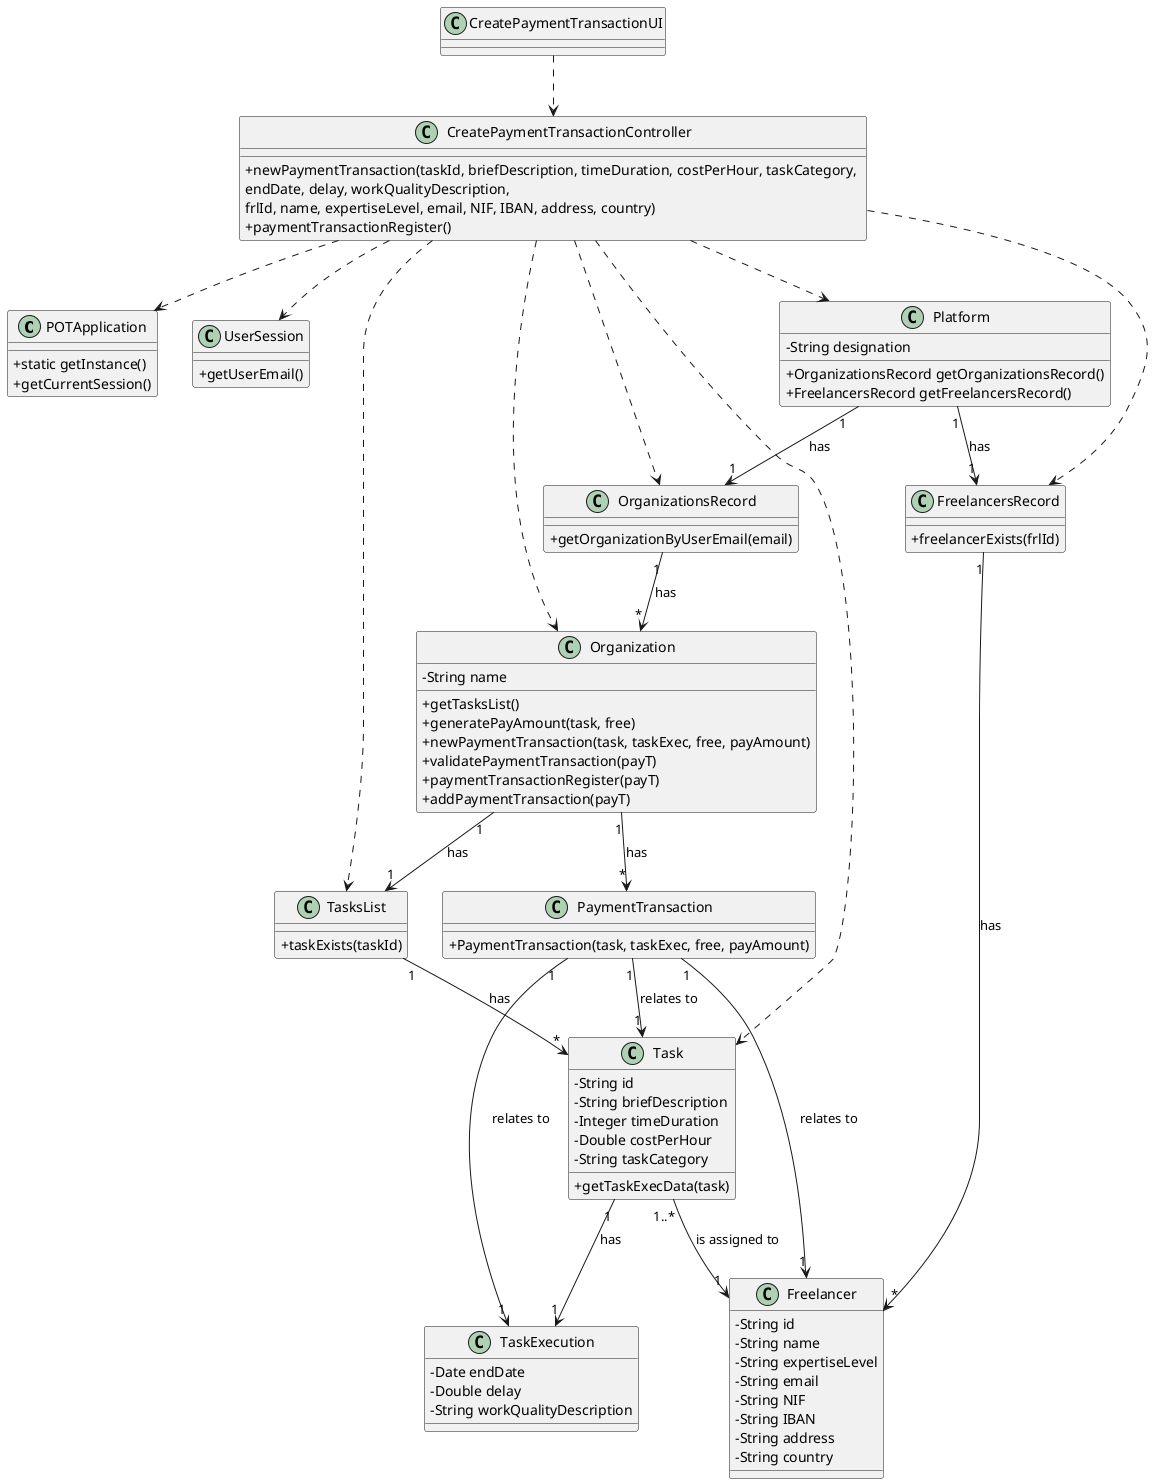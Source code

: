 @startuml
skinparam classAttributeIconSize 0

class POTApplication
{
  +static getInstance()
  +getCurrentSession()
}

class UserSession
{
  +getUserEmail()
}

class Task {
  -String id
  -String briefDescription
  -Integer timeDuration
  -Double costPerHour
  -String taskCategory
  +getTaskExecData(task)
}

class Freelancer {
  -String id
  -String name
  -String expertiseLevel
  -String email
  -String NIF
  -String IBAN
  -String address
  -String country
}

class Organization {
  -String name
  +getTasksList()
  +generatePayAmount(task, free)
  +newPaymentTransaction(task, taskExec, free, payAmount)
  +validatePaymentTransaction(payT)
  +paymentTransactionRegister(payT)
  +addPaymentTransaction(payT)
}

class TasksList {
  +taskExists(taskId)
}

class Platform {
  -String designation
  +OrganizationsRecord getOrganizationsRecord()
  +FreelancersRecord getFreelancersRecord()
}

class FreelancersRecord {
  +freelancerExists(frlId)
}

class OrganizationsRecord  {
  +getOrganizationByUserEmail(email)
}

class CreatePaymentTransactionController {
  +newPaymentTransaction(taskId, briefDescription, timeDuration, costPerHour, taskCategory, \nendDate, delay, workQualityDescription, \nfrlId, name, expertiseLevel, email, NIF, IBAN, address, country)
  +paymentTransactionRegister()
}

class CreatePaymentTransactionUI {
}

class PaymentTransaction{
  +PaymentTransaction(task, taskExec, free, payAmount)
}

class TaskExecution {
 -Date endDate
 -Double delay
 -String workQualityDescription
}

CreatePaymentTransactionUI ..> CreatePaymentTransactionController
CreatePaymentTransactionController ..> Platform
CreatePaymentTransactionController ..> Task
CreatePaymentTransactionController ..> Organization
CreatePaymentTransactionController ..> POTApplication
CreatePaymentTransactionController ..> UserSession
CreatePaymentTransactionController ..> TasksList
CreatePaymentTransactionController ..> FreelancersRecord
CreatePaymentTransactionController ..> OrganizationsRecord
Platform "1" --> "1" FreelancersRecord : has
Platform "1" --> "1" OrganizationsRecord : has

FreelancersRecord "1" --> "*" Freelancer : has
OrganizationsRecord "1" --> "*" Organization : has
Organization "1" --> "1" TasksList : has
Organization "1" --> "*" PaymentTransaction : has
TasksList "1" --> "*" Task : has
Task "1" --> "1" TaskExecution : has
Task "1..*" --> "1" Freelancer : is assigned to

PaymentTransaction "1" --> "1" Freelancer : relates to
PaymentTransaction "1" --> "1" Task : relates to
PaymentTransaction "1" --> "1" TaskExecution : relates to

@enduml